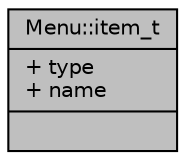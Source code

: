 digraph "Menu::item_t"
{
  edge [fontname="Helvetica",fontsize="10",labelfontname="Helvetica",labelfontsize="10"];
  node [fontname="Helvetica",fontsize="10",shape=record];
  Node1 [label="{Menu::item_t\n|+ type\l+ name\l|}",height=0.2,width=0.4,color="black", fillcolor="grey75", style="filled", fontcolor="black"];
}
